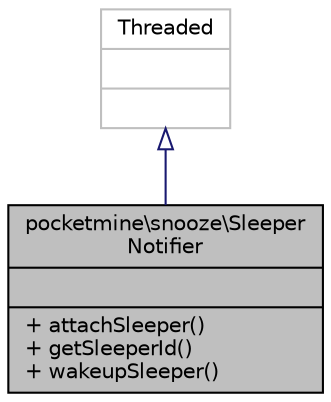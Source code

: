 digraph "pocketmine\snooze\SleeperNotifier"
{
 // INTERACTIVE_SVG=YES
 // LATEX_PDF_SIZE
  edge [fontname="Helvetica",fontsize="10",labelfontname="Helvetica",labelfontsize="10"];
  node [fontname="Helvetica",fontsize="10",shape=record];
  Node1 [label="{pocketmine\\snooze\\Sleeper\lNotifier\n||+ attachSleeper()\l+ getSleeperId()\l+ wakeupSleeper()\l}",height=0.2,width=0.4,color="black", fillcolor="grey75", style="filled", fontcolor="black",tooltip=" "];
  Node2 -> Node1 [dir="back",color="midnightblue",fontsize="10",style="solid",arrowtail="onormal",fontname="Helvetica"];
  Node2 [label="{Threaded\n||}",height=0.2,width=0.4,color="grey75", fillcolor="white", style="filled",tooltip=" "];
}
